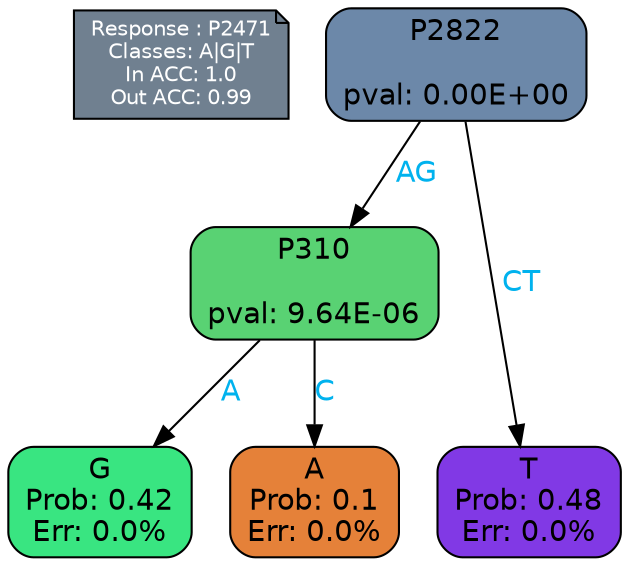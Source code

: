 digraph Tree {
node [shape=box, style="filled, rounded", color="black", fontname=helvetica] ;
graph [ranksep=equally, splines=polylines, bgcolor=transparent, dpi=600] ;
edge [fontname=helvetica] ;
LEGEND [label="Response : P2471
Classes: A|G|T
In ACC: 1.0
Out ACC: 0.99
",shape=note,align=left,style=filled,fillcolor="slategray",fontcolor="white",fontsize=10];1 [label="P2822

pval: 0.00E+00", fillcolor="#6c88a9"] ;
2 [label="P310

pval: 9.64E-06", fillcolor="#59d273"] ;
3 [label="G
Prob: 0.42
Err: 0.0%", fillcolor="#39e581"] ;
4 [label="A
Prob: 0.1
Err: 0.0%", fillcolor="#e58139"] ;
5 [label="T
Prob: 0.48
Err: 0.0%", fillcolor="#8139e5"] ;
1 -> 2 [label="AG",fontcolor=deepskyblue2] ;
1 -> 5 [label="CT",fontcolor=deepskyblue2] ;
2 -> 3 [label="A",fontcolor=deepskyblue2] ;
2 -> 4 [label="C",fontcolor=deepskyblue2] ;
{rank = same; 3;4;5;}{rank = same; LEGEND;1;}}